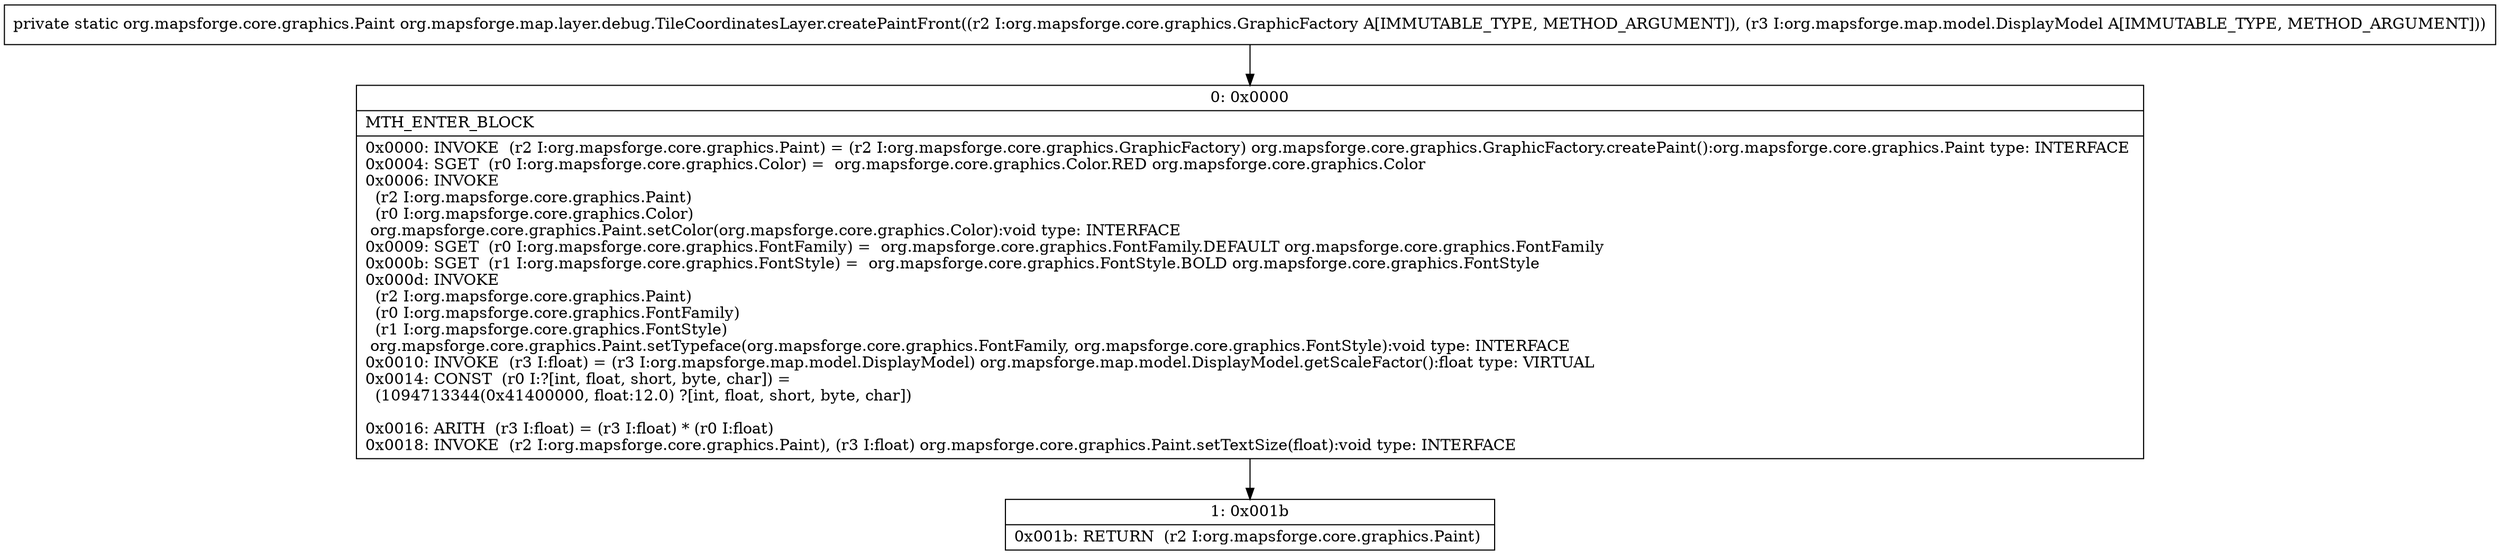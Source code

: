 digraph "CFG fororg.mapsforge.map.layer.debug.TileCoordinatesLayer.createPaintFront(Lorg\/mapsforge\/core\/graphics\/GraphicFactory;Lorg\/mapsforge\/map\/model\/DisplayModel;)Lorg\/mapsforge\/core\/graphics\/Paint;" {
Node_0 [shape=record,label="{0\:\ 0x0000|MTH_ENTER_BLOCK\l|0x0000: INVOKE  (r2 I:org.mapsforge.core.graphics.Paint) = (r2 I:org.mapsforge.core.graphics.GraphicFactory) org.mapsforge.core.graphics.GraphicFactory.createPaint():org.mapsforge.core.graphics.Paint type: INTERFACE \l0x0004: SGET  (r0 I:org.mapsforge.core.graphics.Color) =  org.mapsforge.core.graphics.Color.RED org.mapsforge.core.graphics.Color \l0x0006: INVOKE  \l  (r2 I:org.mapsforge.core.graphics.Paint)\l  (r0 I:org.mapsforge.core.graphics.Color)\l org.mapsforge.core.graphics.Paint.setColor(org.mapsforge.core.graphics.Color):void type: INTERFACE \l0x0009: SGET  (r0 I:org.mapsforge.core.graphics.FontFamily) =  org.mapsforge.core.graphics.FontFamily.DEFAULT org.mapsforge.core.graphics.FontFamily \l0x000b: SGET  (r1 I:org.mapsforge.core.graphics.FontStyle) =  org.mapsforge.core.graphics.FontStyle.BOLD org.mapsforge.core.graphics.FontStyle \l0x000d: INVOKE  \l  (r2 I:org.mapsforge.core.graphics.Paint)\l  (r0 I:org.mapsforge.core.graphics.FontFamily)\l  (r1 I:org.mapsforge.core.graphics.FontStyle)\l org.mapsforge.core.graphics.Paint.setTypeface(org.mapsforge.core.graphics.FontFamily, org.mapsforge.core.graphics.FontStyle):void type: INTERFACE \l0x0010: INVOKE  (r3 I:float) = (r3 I:org.mapsforge.map.model.DisplayModel) org.mapsforge.map.model.DisplayModel.getScaleFactor():float type: VIRTUAL \l0x0014: CONST  (r0 I:?[int, float, short, byte, char]) = \l  (1094713344(0x41400000, float:12.0) ?[int, float, short, byte, char])\l \l0x0016: ARITH  (r3 I:float) = (r3 I:float) * (r0 I:float) \l0x0018: INVOKE  (r2 I:org.mapsforge.core.graphics.Paint), (r3 I:float) org.mapsforge.core.graphics.Paint.setTextSize(float):void type: INTERFACE \l}"];
Node_1 [shape=record,label="{1\:\ 0x001b|0x001b: RETURN  (r2 I:org.mapsforge.core.graphics.Paint) \l}"];
MethodNode[shape=record,label="{private static org.mapsforge.core.graphics.Paint org.mapsforge.map.layer.debug.TileCoordinatesLayer.createPaintFront((r2 I:org.mapsforge.core.graphics.GraphicFactory A[IMMUTABLE_TYPE, METHOD_ARGUMENT]), (r3 I:org.mapsforge.map.model.DisplayModel A[IMMUTABLE_TYPE, METHOD_ARGUMENT])) }"];
MethodNode -> Node_0;
Node_0 -> Node_1;
}

